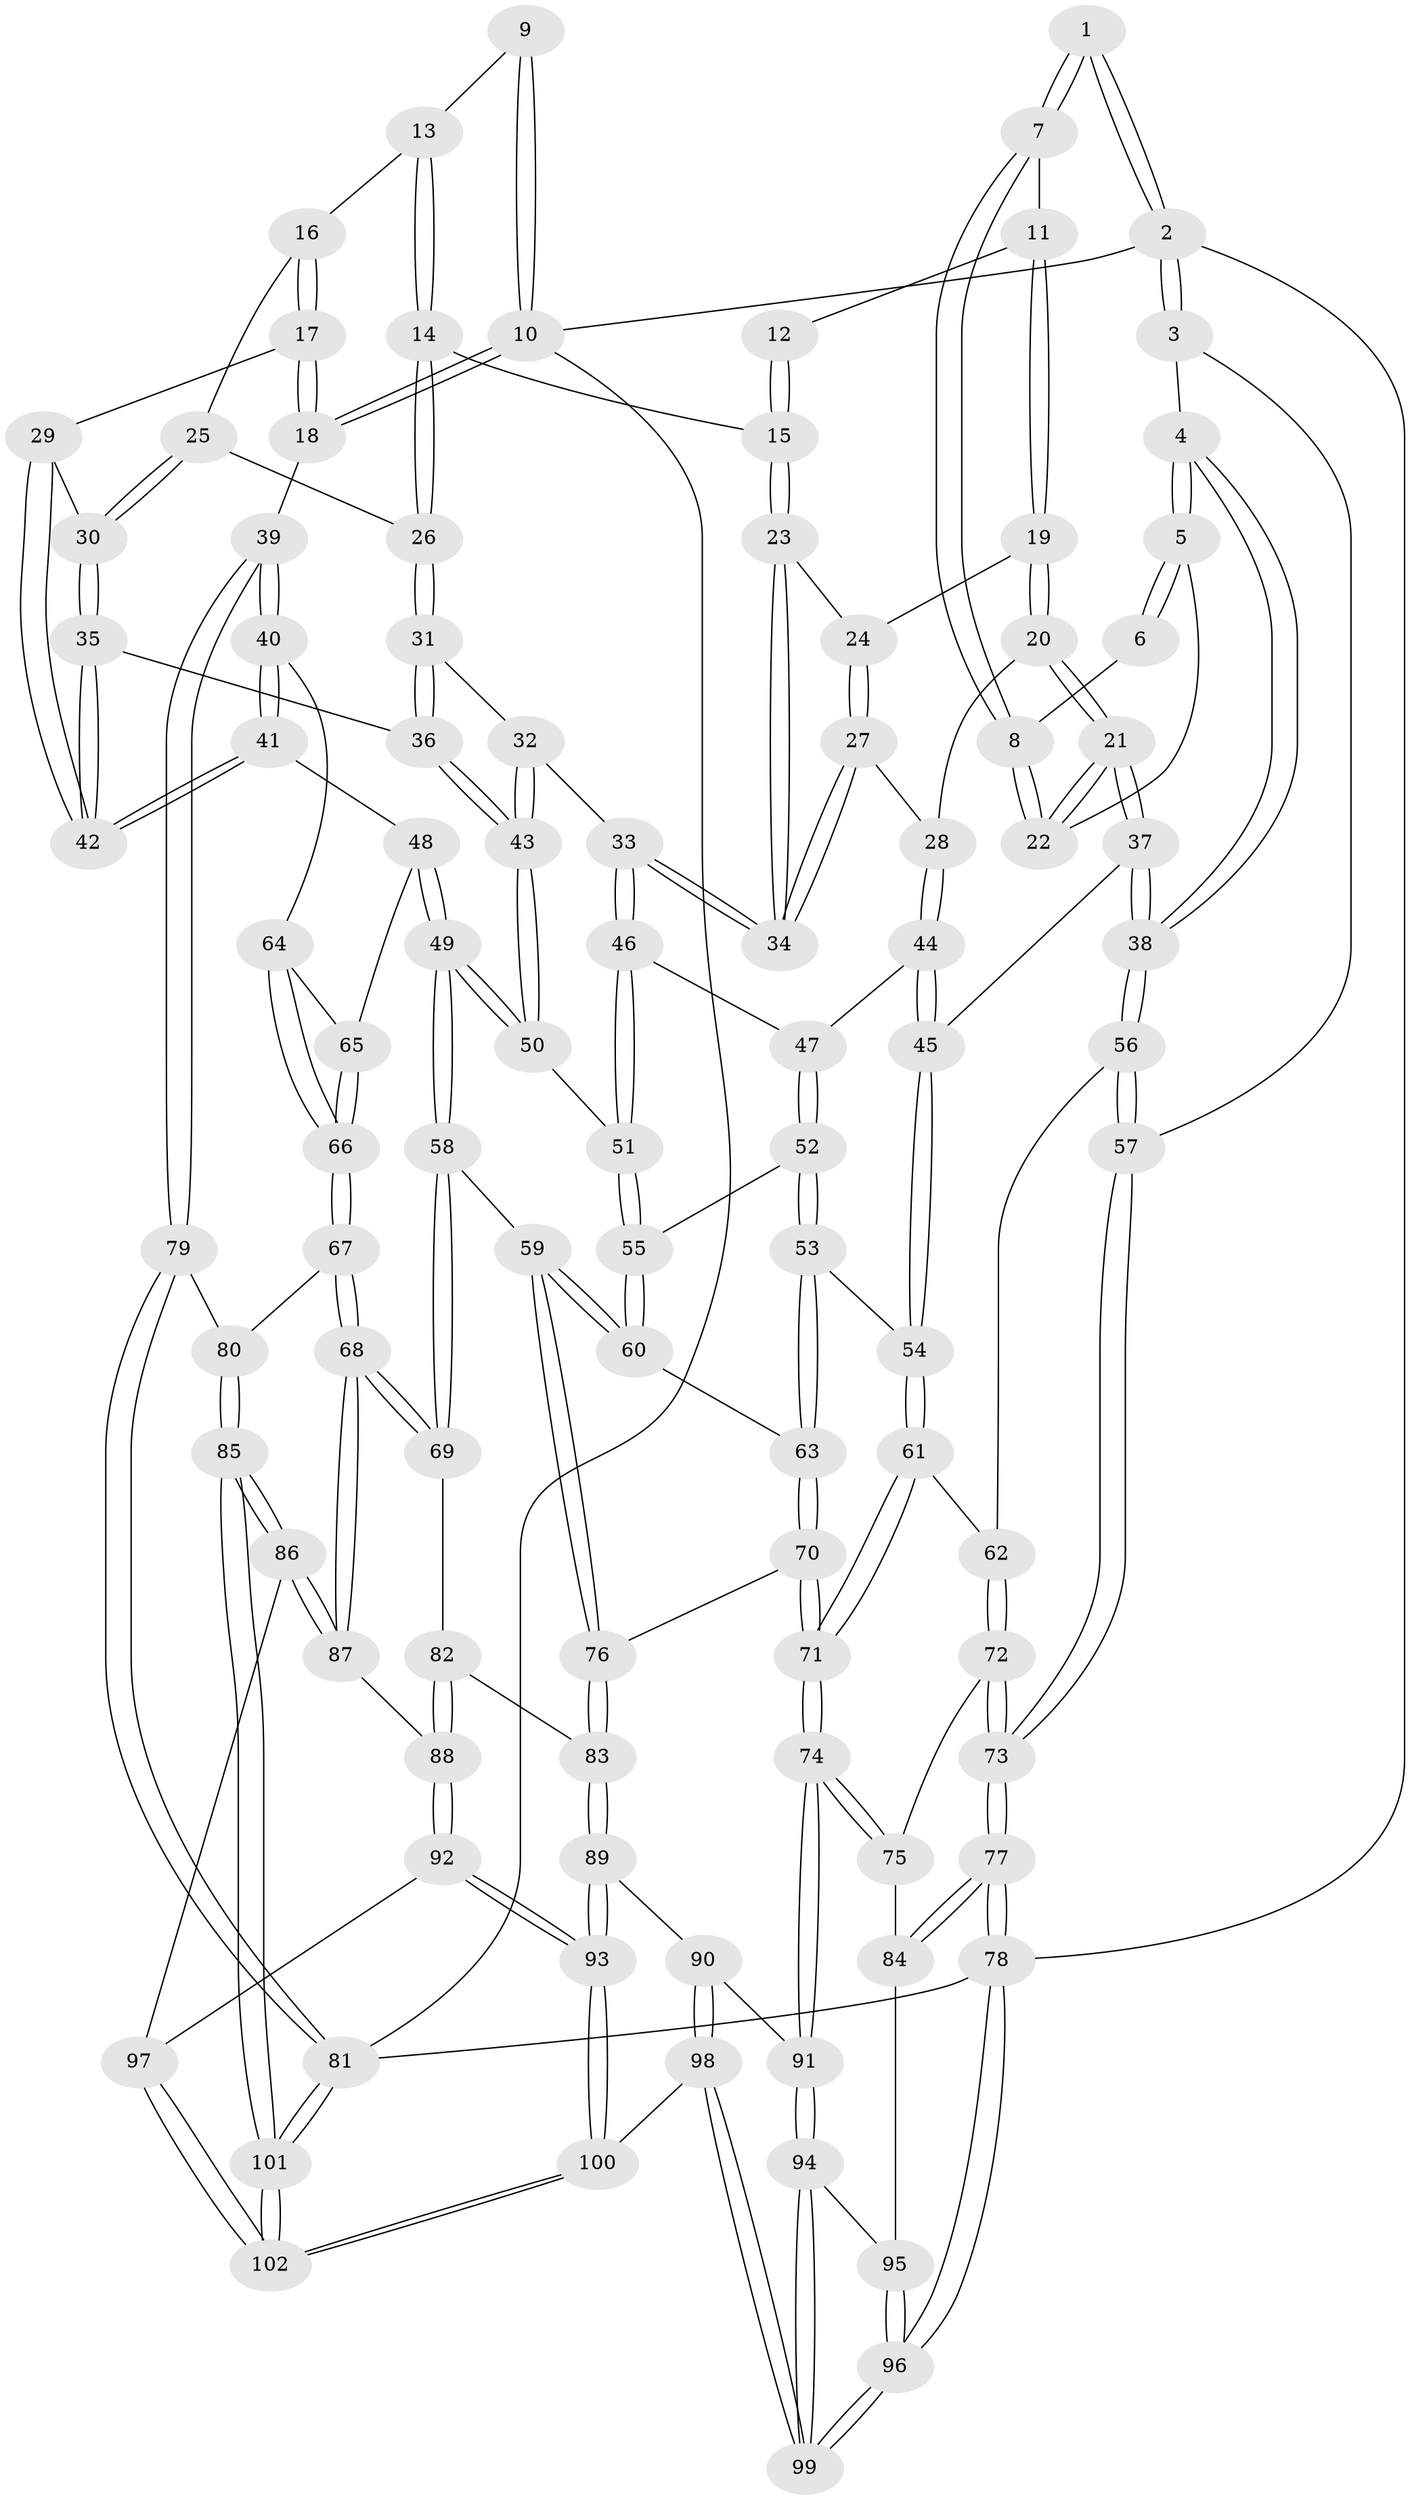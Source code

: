// coarse degree distribution, {4: 0.5166666666666667, 6: 0.1, 5: 0.25, 3: 0.11666666666666667, 8: 0.016666666666666666}
// Generated by graph-tools (version 1.1) at 2025/52/02/27/25 19:52:39]
// undirected, 102 vertices, 252 edges
graph export_dot {
graph [start="1"]
  node [color=gray90,style=filled];
  1 [pos="+0.06959432595434992+0"];
  2 [pos="+0+0"];
  3 [pos="+0+0.19864442305964428"];
  4 [pos="+0+0.19354041593241092"];
  5 [pos="+0+0.18725322955443802"];
  6 [pos="+0.04349131354710265+0.06267561136125817"];
  7 [pos="+0.3233457280171466+0"];
  8 [pos="+0.21946153927380202+0.05773397285061461"];
  9 [pos="+0.6915865832437689+0"];
  10 [pos="+1+0"];
  11 [pos="+0.3855416651874615+0"];
  12 [pos="+0.5074767569877847+0"];
  13 [pos="+0.6980645501924373+0"];
  14 [pos="+0.6384231680660857+0.17143401714325432"];
  15 [pos="+0.5938036986969719+0.19516430189481157"];
  16 [pos="+0.8381743524075386+0.08827965352500228"];
  17 [pos="+1+0.16140577766823463"];
  18 [pos="+1+0.13902149668275482"];
  19 [pos="+0.4414294814661215+0.11754221289085456"];
  20 [pos="+0.3776404199296794+0.24880935117392605"];
  21 [pos="+0.26109017960274017+0.31043371894916266"];
  22 [pos="+0.19910968342522584+0.11143327333881045"];
  23 [pos="+0.5859559905858999+0.20126074151793663"];
  24 [pos="+0.5075894964145208+0.17332982706001923"];
  25 [pos="+0.7991111031883078+0.15913088828735217"];
  26 [pos="+0.7232643659394582+0.2103633554640622"];
  27 [pos="+0.4828041085835634+0.30245359836559554"];
  28 [pos="+0.47897882459039587+0.30453031339925896"];
  29 [pos="+0.9543419900936145+0.24622266549717164"];
  30 [pos="+0.8389351053053129+0.2858084726072272"];
  31 [pos="+0.7189181336314884+0.24804878625516885"];
  32 [pos="+0.6568036725430841+0.29659378807601405"];
  33 [pos="+0.606890034752377+0.3124266360307257"];
  34 [pos="+0.5893222255463755+0.29212356629885083"];
  35 [pos="+0.8241591867020471+0.31613425989248073"];
  36 [pos="+0.774692814517547+0.32204176856459177"];
  37 [pos="+0.23167891742643432+0.39827978195564717"];
  38 [pos="+0.21100432010348033+0.41028049528621724"];
  39 [pos="+1+0.5100340973006791"];
  40 [pos="+1+0.510989821401239"];
  41 [pos="+0.9191593236672767+0.4636158872720201"];
  42 [pos="+0.9109496588069288+0.4358909428621359"];
  43 [pos="+0.7434567543784488+0.36016740250408785"];
  44 [pos="+0.46681124656570533+0.3822620231128047"];
  45 [pos="+0.29888016448871374+0.42495856987929814"];
  46 [pos="+0.6108490167928724+0.3951743572240136"];
  47 [pos="+0.5147791493215231+0.42215870256427246"];
  48 [pos="+0.8617656784618061+0.4976743418325005"];
  49 [pos="+0.7944739418659785+0.5172485409597749"];
  50 [pos="+0.7108016257235691+0.4474594065600638"];
  51 [pos="+0.6622200489386518+0.4419128479573186"];
  52 [pos="+0.500159540379018+0.49035238745017984"];
  53 [pos="+0.42662133333301255+0.5406086755808422"];
  54 [pos="+0.40399243403455787+0.5326206135913337"];
  55 [pos="+0.590537025489513+0.544776348533556"];
  56 [pos="+0.14826817730837338+0.4852842160988644"];
  57 [pos="+0+0.5044090153284635"];
  58 [pos="+0.7304987423164016+0.674068870193286"];
  59 [pos="+0.6789723821318233+0.680604320099582"];
  60 [pos="+0.5923494108876788+0.5701689869931146"];
  61 [pos="+0.35123580738894566+0.60066458795592"];
  62 [pos="+0.15866151896547206+0.520840798773445"];
  63 [pos="+0.4683327365254326+0.6212810849008547"];
  64 [pos="+0.9536442839527491+0.669561208374907"];
  65 [pos="+0.886965653517653+0.5773199144700022"];
  66 [pos="+0.8828003452290133+0.7486096200649962"];
  67 [pos="+0.8825997912492598+0.7489086093355112"];
  68 [pos="+0.8148686573322517+0.7483811753579928"];
  69 [pos="+0.8003141681183009+0.7373139184425355"];
  70 [pos="+0.46769241053815885+0.6316845658560211"];
  71 [pos="+0.30024619885752724+0.7553277479250143"];
  72 [pos="+0.19030670800422392+0.6740604004451264"];
  73 [pos="+0+0.6333841734463043"];
  74 [pos="+0.28381856343618594+0.7756455171446253"];
  75 [pos="+0.19690486126576415+0.6991248936450741"];
  76 [pos="+0.5746417514597323+0.7650956582649143"];
  77 [pos="+0+0.7711710982637766"];
  78 [pos="+0+1"];
  79 [pos="+1+0.7790502737632738"];
  80 [pos="+0.8968623590130903+0.7612241094904856"];
  81 [pos="+1+1"];
  82 [pos="+0.6823516639669057+0.8460059474912515"];
  83 [pos="+0.5650097364125874+0.7880669811013925"];
  84 [pos="+0+0.795103780657916"];
  85 [pos="+1+1"];
  86 [pos="+0.7978736339363848+0.9158747011752203"];
  87 [pos="+0.7810066867616366+0.8888578389327467"];
  88 [pos="+0.7297026438959768+0.8940269934297868"];
  89 [pos="+0.5465416201624244+0.812489774772141"];
  90 [pos="+0.33521127579020393+0.8242001864238646"];
  91 [pos="+0.2859048107035594+0.782003799607861"];
  92 [pos="+0.6216312426953987+0.9709499978080272"];
  93 [pos="+0.5856563460188798+0.9895847240846857"];
  94 [pos="+0.15631451698124701+0.9111589564934196"];
  95 [pos="+0.08411632100762492+0.89797004211436"];
  96 [pos="+0+1"];
  97 [pos="+0.7477212686516302+0.9725944676433896"];
  98 [pos="+0.39761187959166544+1"];
  99 [pos="+0.20928580604214225+1"];
  100 [pos="+0.531293152990323+1"];
  101 [pos="+1+1"];
  102 [pos="+0.7073079913883749+1"];
  1 -- 2;
  1 -- 2;
  1 -- 7;
  1 -- 7;
  2 -- 3;
  2 -- 3;
  2 -- 10;
  2 -- 78;
  3 -- 4;
  3 -- 57;
  4 -- 5;
  4 -- 5;
  4 -- 38;
  4 -- 38;
  5 -- 6;
  5 -- 6;
  5 -- 22;
  6 -- 8;
  7 -- 8;
  7 -- 8;
  7 -- 11;
  8 -- 22;
  8 -- 22;
  9 -- 10;
  9 -- 10;
  9 -- 13;
  10 -- 18;
  10 -- 18;
  10 -- 81;
  11 -- 12;
  11 -- 19;
  11 -- 19;
  12 -- 15;
  12 -- 15;
  13 -- 14;
  13 -- 14;
  13 -- 16;
  14 -- 15;
  14 -- 26;
  14 -- 26;
  15 -- 23;
  15 -- 23;
  16 -- 17;
  16 -- 17;
  16 -- 25;
  17 -- 18;
  17 -- 18;
  17 -- 29;
  18 -- 39;
  19 -- 20;
  19 -- 20;
  19 -- 24;
  20 -- 21;
  20 -- 21;
  20 -- 28;
  21 -- 22;
  21 -- 22;
  21 -- 37;
  21 -- 37;
  23 -- 24;
  23 -- 34;
  23 -- 34;
  24 -- 27;
  24 -- 27;
  25 -- 26;
  25 -- 30;
  25 -- 30;
  26 -- 31;
  26 -- 31;
  27 -- 28;
  27 -- 34;
  27 -- 34;
  28 -- 44;
  28 -- 44;
  29 -- 30;
  29 -- 42;
  29 -- 42;
  30 -- 35;
  30 -- 35;
  31 -- 32;
  31 -- 36;
  31 -- 36;
  32 -- 33;
  32 -- 43;
  32 -- 43;
  33 -- 34;
  33 -- 34;
  33 -- 46;
  33 -- 46;
  35 -- 36;
  35 -- 42;
  35 -- 42;
  36 -- 43;
  36 -- 43;
  37 -- 38;
  37 -- 38;
  37 -- 45;
  38 -- 56;
  38 -- 56;
  39 -- 40;
  39 -- 40;
  39 -- 79;
  39 -- 79;
  40 -- 41;
  40 -- 41;
  40 -- 64;
  41 -- 42;
  41 -- 42;
  41 -- 48;
  43 -- 50;
  43 -- 50;
  44 -- 45;
  44 -- 45;
  44 -- 47;
  45 -- 54;
  45 -- 54;
  46 -- 47;
  46 -- 51;
  46 -- 51;
  47 -- 52;
  47 -- 52;
  48 -- 49;
  48 -- 49;
  48 -- 65;
  49 -- 50;
  49 -- 50;
  49 -- 58;
  49 -- 58;
  50 -- 51;
  51 -- 55;
  51 -- 55;
  52 -- 53;
  52 -- 53;
  52 -- 55;
  53 -- 54;
  53 -- 63;
  53 -- 63;
  54 -- 61;
  54 -- 61;
  55 -- 60;
  55 -- 60;
  56 -- 57;
  56 -- 57;
  56 -- 62;
  57 -- 73;
  57 -- 73;
  58 -- 59;
  58 -- 69;
  58 -- 69;
  59 -- 60;
  59 -- 60;
  59 -- 76;
  59 -- 76;
  60 -- 63;
  61 -- 62;
  61 -- 71;
  61 -- 71;
  62 -- 72;
  62 -- 72;
  63 -- 70;
  63 -- 70;
  64 -- 65;
  64 -- 66;
  64 -- 66;
  65 -- 66;
  65 -- 66;
  66 -- 67;
  66 -- 67;
  67 -- 68;
  67 -- 68;
  67 -- 80;
  68 -- 69;
  68 -- 69;
  68 -- 87;
  68 -- 87;
  69 -- 82;
  70 -- 71;
  70 -- 71;
  70 -- 76;
  71 -- 74;
  71 -- 74;
  72 -- 73;
  72 -- 73;
  72 -- 75;
  73 -- 77;
  73 -- 77;
  74 -- 75;
  74 -- 75;
  74 -- 91;
  74 -- 91;
  75 -- 84;
  76 -- 83;
  76 -- 83;
  77 -- 78;
  77 -- 78;
  77 -- 84;
  77 -- 84;
  78 -- 96;
  78 -- 96;
  78 -- 81;
  79 -- 80;
  79 -- 81;
  79 -- 81;
  80 -- 85;
  80 -- 85;
  81 -- 101;
  81 -- 101;
  82 -- 83;
  82 -- 88;
  82 -- 88;
  83 -- 89;
  83 -- 89;
  84 -- 95;
  85 -- 86;
  85 -- 86;
  85 -- 101;
  85 -- 101;
  86 -- 87;
  86 -- 87;
  86 -- 97;
  87 -- 88;
  88 -- 92;
  88 -- 92;
  89 -- 90;
  89 -- 93;
  89 -- 93;
  90 -- 91;
  90 -- 98;
  90 -- 98;
  91 -- 94;
  91 -- 94;
  92 -- 93;
  92 -- 93;
  92 -- 97;
  93 -- 100;
  93 -- 100;
  94 -- 95;
  94 -- 99;
  94 -- 99;
  95 -- 96;
  95 -- 96;
  96 -- 99;
  96 -- 99;
  97 -- 102;
  97 -- 102;
  98 -- 99;
  98 -- 99;
  98 -- 100;
  100 -- 102;
  100 -- 102;
  101 -- 102;
  101 -- 102;
}
